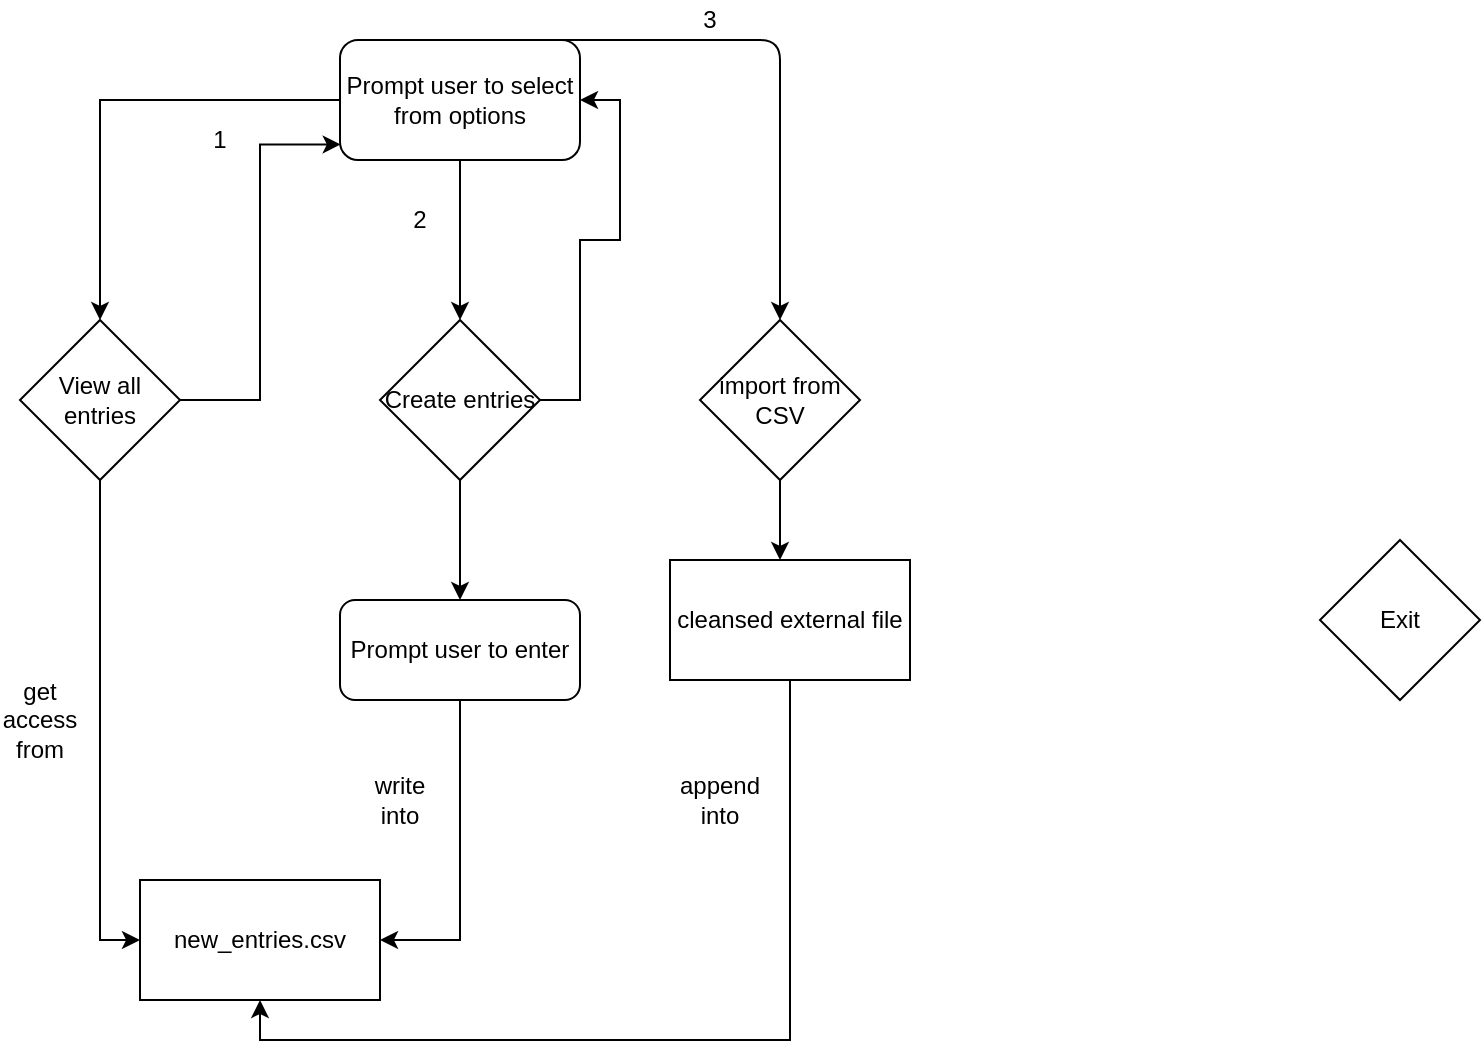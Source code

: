 <mxfile version="14.0.4" type="github">
  <diagram id="y3YtMRqn67XkUIkOuAKu" name="Page-1">
    <mxGraphModel dx="1278" dy="580" grid="1" gridSize="10" guides="1" tooltips="1" connect="1" arrows="1" fold="1" page="1" pageScale="1" pageWidth="850" pageHeight="1100" math="0" shadow="0">
      <root>
        <mxCell id="0" />
        <mxCell id="1" parent="0" />
        <mxCell id="r-__T4CcAceCEPPsZtde-3" style="edgeStyle=orthogonalEdgeStyle;rounded=0;orthogonalLoop=1;jettySize=auto;html=1;entryX=0.5;entryY=0;entryDx=0;entryDy=0;" parent="1" source="r-__T4CcAceCEPPsZtde-1" target="r-__T4CcAceCEPPsZtde-6" edge="1">
          <mxGeometry relative="1" as="geometry">
            <mxPoint x="80" y="210" as="targetPoint" />
            <Array as="points">
              <mxPoint x="100" y="100" />
            </Array>
          </mxGeometry>
        </mxCell>
        <mxCell id="r-__T4CcAceCEPPsZtde-31" style="edgeStyle=orthogonalEdgeStyle;rounded=0;orthogonalLoop=1;jettySize=auto;html=1;entryX=0.5;entryY=0;entryDx=0;entryDy=0;" parent="1" source="r-__T4CcAceCEPPsZtde-1" target="r-__T4CcAceCEPPsZtde-30" edge="1">
          <mxGeometry relative="1" as="geometry" />
        </mxCell>
        <mxCell id="r-__T4CcAceCEPPsZtde-1" value="Prompt user to select from options" style="rounded=1;whiteSpace=wrap;html=1;" parent="1" vertex="1">
          <mxGeometry x="220" y="70" width="120" height="60" as="geometry" />
        </mxCell>
        <mxCell id="7uG-8Sl2I1e8dSW71SLf-2" style="edgeStyle=orthogonalEdgeStyle;rounded=0;orthogonalLoop=1;jettySize=auto;html=1;exitX=0.5;exitY=1;exitDx=0;exitDy=0;entryX=0;entryY=0.5;entryDx=0;entryDy=0;" edge="1" parent="1" source="r-__T4CcAceCEPPsZtde-6" target="7uG-8Sl2I1e8dSW71SLf-1">
          <mxGeometry relative="1" as="geometry" />
        </mxCell>
        <mxCell id="7uG-8Sl2I1e8dSW71SLf-11" style="edgeStyle=orthogonalEdgeStyle;rounded=0;orthogonalLoop=1;jettySize=auto;html=1;entryX=0.003;entryY=0.87;entryDx=0;entryDy=0;entryPerimeter=0;" edge="1" parent="1" source="r-__T4CcAceCEPPsZtde-6" target="r-__T4CcAceCEPPsZtde-1">
          <mxGeometry relative="1" as="geometry" />
        </mxCell>
        <mxCell id="r-__T4CcAceCEPPsZtde-6" value="View all entries" style="rhombus;whiteSpace=wrap;html=1;" parent="1" vertex="1">
          <mxGeometry x="60" y="210" width="80" height="80" as="geometry" />
        </mxCell>
        <mxCell id="r-__T4CcAceCEPPsZtde-7" value="1" style="text;html=1;strokeColor=none;fillColor=none;align=center;verticalAlign=middle;whiteSpace=wrap;rounded=0;" parent="1" vertex="1">
          <mxGeometry x="140" y="110" width="40" height="20" as="geometry" />
        </mxCell>
        <mxCell id="7uG-8Sl2I1e8dSW71SLf-7" style="edgeStyle=orthogonalEdgeStyle;rounded=0;orthogonalLoop=1;jettySize=auto;html=1;entryX=0.5;entryY=0;entryDx=0;entryDy=0;" edge="1" parent="1" source="r-__T4CcAceCEPPsZtde-30" target="7uG-8Sl2I1e8dSW71SLf-6">
          <mxGeometry relative="1" as="geometry" />
        </mxCell>
        <mxCell id="7uG-8Sl2I1e8dSW71SLf-13" style="edgeStyle=orthogonalEdgeStyle;rounded=0;orthogonalLoop=1;jettySize=auto;html=1;entryX=1;entryY=0.5;entryDx=0;entryDy=0;" edge="1" parent="1" source="r-__T4CcAceCEPPsZtde-30" target="r-__T4CcAceCEPPsZtde-1">
          <mxGeometry relative="1" as="geometry">
            <Array as="points">
              <mxPoint x="340" y="250" />
              <mxPoint x="340" y="170" />
              <mxPoint x="360" y="170" />
              <mxPoint x="360" y="100" />
            </Array>
          </mxGeometry>
        </mxCell>
        <mxCell id="r-__T4CcAceCEPPsZtde-30" value="Create entries" style="rhombus;whiteSpace=wrap;html=1;" parent="1" vertex="1">
          <mxGeometry x="240" y="210" width="80" height="80" as="geometry" />
        </mxCell>
        <mxCell id="r-__T4CcAceCEPPsZtde-32" value="2" style="text;html=1;strokeColor=none;fillColor=none;align=center;verticalAlign=middle;whiteSpace=wrap;rounded=0;" parent="1" vertex="1">
          <mxGeometry x="240" y="150" width="40" height="20" as="geometry" />
        </mxCell>
        <mxCell id="r-__T4CcAceCEPPsZtde-39" style="edgeStyle=orthogonalEdgeStyle;rounded=0;orthogonalLoop=1;jettySize=auto;html=1;" parent="1" source="r-__T4CcAceCEPPsZtde-35" edge="1">
          <mxGeometry relative="1" as="geometry">
            <mxPoint x="440" y="330" as="targetPoint" />
          </mxGeometry>
        </mxCell>
        <mxCell id="r-__T4CcAceCEPPsZtde-35" value="import from CSV" style="rhombus;whiteSpace=wrap;html=1;" parent="1" vertex="1">
          <mxGeometry x="400" y="210" width="80" height="80" as="geometry" />
        </mxCell>
        <mxCell id="r-__T4CcAceCEPPsZtde-36" value="" style="endArrow=classic;html=1;entryX=0.5;entryY=0;entryDx=0;entryDy=0;" parent="1" target="r-__T4CcAceCEPPsZtde-35" edge="1">
          <mxGeometry width="50" height="50" relative="1" as="geometry">
            <mxPoint x="330" y="70" as="sourcePoint" />
            <mxPoint x="460" y="70" as="targetPoint" />
            <Array as="points">
              <mxPoint x="440" y="70" />
            </Array>
          </mxGeometry>
        </mxCell>
        <mxCell id="r-__T4CcAceCEPPsZtde-37" value="3" style="text;html=1;strokeColor=none;fillColor=none;align=center;verticalAlign=middle;whiteSpace=wrap;rounded=0;" parent="1" vertex="1">
          <mxGeometry x="385" y="50" width="40" height="20" as="geometry" />
        </mxCell>
        <mxCell id="r-__T4CcAceCEPPsZtde-43" value="Exit" style="rhombus;whiteSpace=wrap;html=1;" parent="1" vertex="1">
          <mxGeometry x="710" y="320" width="80" height="80" as="geometry" />
        </mxCell>
        <mxCell id="7uG-8Sl2I1e8dSW71SLf-1" value="new_entries.csv" style="rounded=0;whiteSpace=wrap;html=1;" vertex="1" parent="1">
          <mxGeometry x="120" y="490" width="120" height="60" as="geometry" />
        </mxCell>
        <mxCell id="7uG-8Sl2I1e8dSW71SLf-9" style="edgeStyle=orthogonalEdgeStyle;rounded=0;orthogonalLoop=1;jettySize=auto;html=1;entryX=1;entryY=0.5;entryDx=0;entryDy=0;" edge="1" parent="1" source="7uG-8Sl2I1e8dSW71SLf-6" target="7uG-8Sl2I1e8dSW71SLf-1">
          <mxGeometry relative="1" as="geometry" />
        </mxCell>
        <mxCell id="7uG-8Sl2I1e8dSW71SLf-6" value="Prompt user to enter" style="rounded=1;whiteSpace=wrap;html=1;" vertex="1" parent="1">
          <mxGeometry x="220" y="350" width="120" height="50" as="geometry" />
        </mxCell>
        <mxCell id="7uG-8Sl2I1e8dSW71SLf-8" value="get access from" style="text;html=1;strokeColor=none;fillColor=none;align=center;verticalAlign=middle;whiteSpace=wrap;rounded=0;" vertex="1" parent="1">
          <mxGeometry x="50" y="400" width="40" height="20" as="geometry" />
        </mxCell>
        <mxCell id="7uG-8Sl2I1e8dSW71SLf-10" value="write into" style="text;html=1;strokeColor=none;fillColor=none;align=center;verticalAlign=middle;whiteSpace=wrap;rounded=0;" vertex="1" parent="1">
          <mxGeometry x="230" y="440" width="40" height="20" as="geometry" />
        </mxCell>
        <mxCell id="7uG-8Sl2I1e8dSW71SLf-16" style="edgeStyle=orthogonalEdgeStyle;rounded=0;orthogonalLoop=1;jettySize=auto;html=1;exitX=0.5;exitY=1;exitDx=0;exitDy=0;entryX=0.5;entryY=1;entryDx=0;entryDy=0;" edge="1" parent="1" source="7uG-8Sl2I1e8dSW71SLf-14" target="7uG-8Sl2I1e8dSW71SLf-1">
          <mxGeometry relative="1" as="geometry" />
        </mxCell>
        <mxCell id="7uG-8Sl2I1e8dSW71SLf-14" value="cleansed external file" style="rounded=0;whiteSpace=wrap;html=1;" vertex="1" parent="1">
          <mxGeometry x="385" y="330" width="120" height="60" as="geometry" />
        </mxCell>
        <mxCell id="7uG-8Sl2I1e8dSW71SLf-17" value="append into" style="text;html=1;strokeColor=none;fillColor=none;align=center;verticalAlign=middle;whiteSpace=wrap;rounded=0;" vertex="1" parent="1">
          <mxGeometry x="390" y="440" width="40" height="20" as="geometry" />
        </mxCell>
      </root>
    </mxGraphModel>
  </diagram>
</mxfile>
